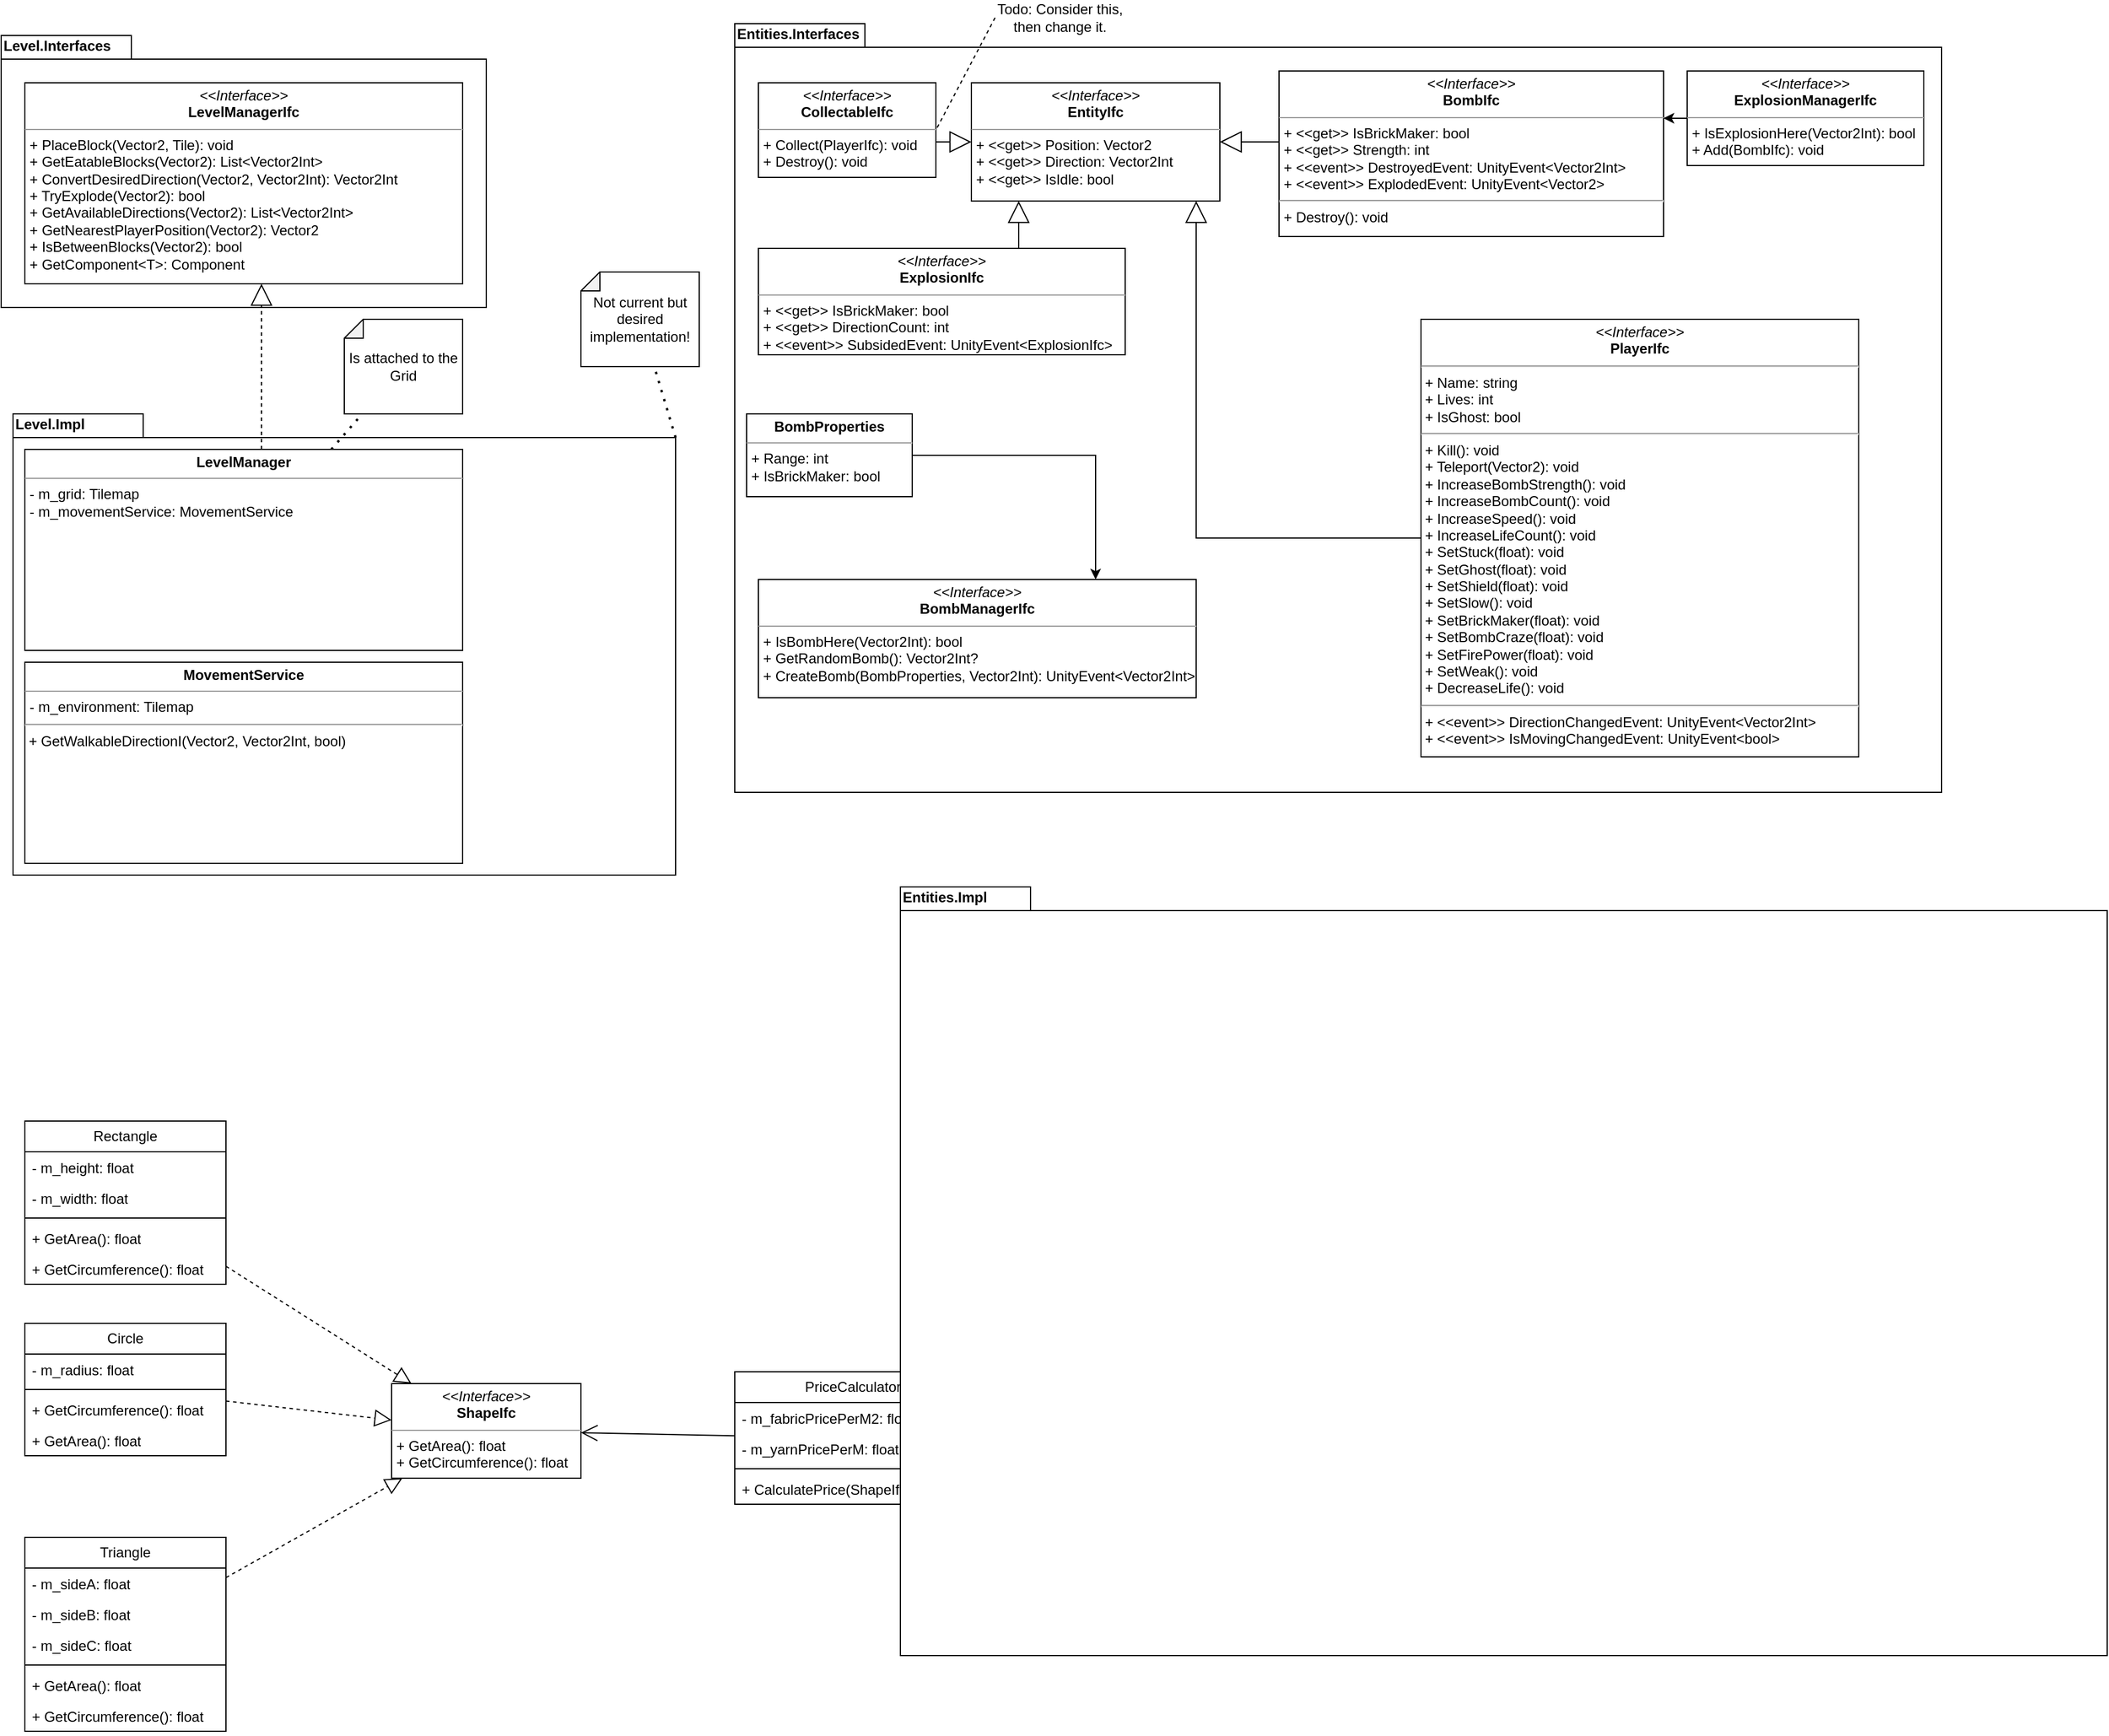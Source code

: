 <mxfile version="21.1.2" type="device">
  <diagram id="C5RBs43oDa-KdzZeNtuy" name="Page-1">
    <mxGraphModel dx="1975" dy="1147" grid="1" gridSize="10" guides="1" tooltips="1" connect="1" arrows="1" fold="1" page="1" pageScale="1" pageWidth="827" pageHeight="1169" math="0" shadow="0">
      <root>
        <mxCell id="WIyWlLk6GJQsqaUBKTNV-0" />
        <mxCell id="WIyWlLk6GJQsqaUBKTNV-1" parent="WIyWlLk6GJQsqaUBKTNV-0" />
        <mxCell id="cA1Y9BzxEVQarNtxdHow-2" value="Level.Interfaces" style="shape=folder;fontStyle=1;spacingTop=-5;tabWidth=110;tabHeight=20;tabPosition=left;html=1;whiteSpace=wrap;verticalAlign=top;align=left;" parent="WIyWlLk6GJQsqaUBKTNV-1" vertex="1">
          <mxGeometry x="40" y="80" width="410" height="230" as="geometry" />
        </mxCell>
        <mxCell id="cA1Y9BzxEVQarNtxdHow-0" value="&lt;p style=&quot;margin:0px;margin-top:4px;text-align:center;&quot;&gt;&lt;i&gt;&amp;lt;&amp;lt;Interface&amp;gt;&amp;gt;&lt;/i&gt;&lt;br&gt;&lt;b&gt;LevelManagerIfc&lt;/b&gt;&lt;/p&gt;&lt;hr size=&quot;1&quot;&gt;&lt;p style=&quot;margin:0px;margin-left:4px;&quot;&gt;+ PlaceBlock(Vector2, Tile): void&lt;br&gt;+ GetEatableBlocks(Vector2): List&amp;lt;Vector2Int&amp;gt;&lt;/p&gt;&lt;p style=&quot;margin:0px;margin-left:4px;&quot;&gt;+ ConvertDesiredDirection(Vector2, Vector2Int): Vector2Int&lt;/p&gt;&lt;p style=&quot;margin:0px;margin-left:4px;&quot;&gt;+ TryExplode(Vector2): bool&lt;/p&gt;&lt;p style=&quot;margin:0px;margin-left:4px;&quot;&gt;+ GetAvailableDirections(Vector2): List&amp;lt;Vector2Int&amp;gt;&lt;/p&gt;&lt;p style=&quot;margin:0px;margin-left:4px;&quot;&gt;+&amp;nbsp;GetNearestPlayerPosition(Vector2): Vector2&lt;/p&gt;&lt;p style=&quot;margin:0px;margin-left:4px;&quot;&gt;+ IsBetweenBlocks(Vector2): bool&lt;/p&gt;&lt;p style=&quot;margin:0px;margin-left:4px;&quot;&gt;+ GetComponent&amp;lt;T&amp;gt;: Component&lt;/p&gt;" style="verticalAlign=top;align=left;overflow=fill;fontSize=12;fontFamily=Helvetica;html=1;whiteSpace=wrap;" parent="WIyWlLk6GJQsqaUBKTNV-1" vertex="1">
          <mxGeometry x="60" y="120" width="370" height="170" as="geometry" />
        </mxCell>
        <mxCell id="5lSnVlZQh-glfZSMvHcx-0" value="Entities.Interfaces" style="shape=folder;fontStyle=1;spacingTop=-5;tabWidth=110;tabHeight=20;tabPosition=left;html=1;whiteSpace=wrap;verticalAlign=top;align=left;" vertex="1" parent="WIyWlLk6GJQsqaUBKTNV-1">
          <mxGeometry x="660" y="70" width="1020" height="650" as="geometry" />
        </mxCell>
        <mxCell id="5lSnVlZQh-glfZSMvHcx-1" value="&lt;p style=&quot;margin:0px;margin-top:4px;text-align:center;&quot;&gt;&lt;i&gt;&amp;lt;&amp;lt;Interface&amp;gt;&amp;gt;&lt;/i&gt;&lt;br&gt;&lt;b&gt;EntityIfc&lt;/b&gt;&lt;/p&gt;&lt;hr size=&quot;1&quot;&gt;&lt;p style=&quot;margin:0px;margin-left:4px;&quot;&gt;+ &amp;lt;&amp;lt;get&amp;gt;&amp;gt; Position: Vector2&lt;/p&gt;&lt;p style=&quot;margin:0px;margin-left:4px;&quot;&gt;+ &amp;lt;&amp;lt;get&amp;gt;&amp;gt; Direction: Vector2Int&lt;/p&gt;&lt;p style=&quot;margin:0px;margin-left:4px;&quot;&gt;+ &amp;lt;&amp;lt;get&amp;gt;&amp;gt; IsIdle: bool&lt;/p&gt;" style="verticalAlign=top;align=left;overflow=fill;fontSize=12;fontFamily=Helvetica;html=1;whiteSpace=wrap;" vertex="1" parent="WIyWlLk6GJQsqaUBKTNV-1">
          <mxGeometry x="860" y="120" width="210" height="100" as="geometry" />
        </mxCell>
        <mxCell id="5lSnVlZQh-glfZSMvHcx-14" style="edgeStyle=orthogonalEdgeStyle;rounded=0;orthogonalLoop=1;jettySize=auto;html=1;endArrow=block;endFill=0;endSize=16;" edge="1" parent="WIyWlLk6GJQsqaUBKTNV-1" source="5lSnVlZQh-glfZSMvHcx-2" target="5lSnVlZQh-glfZSMvHcx-1">
          <mxGeometry relative="1" as="geometry">
            <Array as="points">
              <mxPoint x="1090" y="170" />
              <mxPoint x="1090" y="170" />
            </Array>
          </mxGeometry>
        </mxCell>
        <mxCell id="5lSnVlZQh-glfZSMvHcx-2" value="&lt;p style=&quot;margin:0px;margin-top:4px;text-align:center;&quot;&gt;&lt;i&gt;&amp;lt;&amp;lt;Interface&amp;gt;&amp;gt;&lt;/i&gt;&lt;br&gt;&lt;b&gt;BombIfc&lt;/b&gt;&lt;/p&gt;&lt;hr size=&quot;1&quot;&gt;&lt;p style=&quot;margin:0px;margin-left:4px;&quot;&gt;+ &amp;lt;&amp;lt;get&amp;gt;&amp;gt; IsBrickMaker: bool&lt;/p&gt;&lt;p style=&quot;margin:0px;margin-left:4px;&quot;&gt;+ &amp;lt;&amp;lt;get&amp;gt;&amp;gt; Strength: int&lt;/p&gt;&lt;p style=&quot;margin:0px;margin-left:4px;&quot;&gt;+ &amp;lt;&amp;lt;event&amp;gt;&amp;gt; DestroyedEvent: UnityEvent&amp;lt;Vector2Int&amp;gt;&lt;/p&gt;&lt;p style=&quot;margin:0px;margin-left:4px;&quot;&gt;+ &amp;lt;&amp;lt;event&amp;gt;&amp;gt; ExplodedEvent: UnityEvent&amp;lt;Vector2&amp;gt;&lt;/p&gt;&lt;hr&gt;&lt;p style=&quot;margin:0px;margin-left:4px;&quot;&gt;+ Destroy(): void&lt;/p&gt;" style="verticalAlign=top;align=left;overflow=fill;fontSize=12;fontFamily=Helvetica;html=1;whiteSpace=wrap;" vertex="1" parent="WIyWlLk6GJQsqaUBKTNV-1">
          <mxGeometry x="1120" y="110" width="325" height="140" as="geometry" />
        </mxCell>
        <mxCell id="5lSnVlZQh-glfZSMvHcx-5" value="&lt;p style=&quot;margin:0px;margin-top:4px;text-align:center;&quot;&gt;&lt;i&gt;&amp;lt;&amp;lt;Interface&amp;gt;&amp;gt;&lt;/i&gt;&lt;br&gt;&lt;b&gt;BombManagerIfc&lt;/b&gt;&lt;/p&gt;&lt;hr size=&quot;1&quot;&gt;&lt;p style=&quot;margin:0px;margin-left:4px;&quot;&gt;+ IsBombHere(Vector2Int): bool&lt;br&gt;&lt;/p&gt;&lt;p style=&quot;margin:0px;margin-left:4px;&quot;&gt;+ GetRandomBomb(): Vector2Int?&lt;/p&gt;&lt;p style=&quot;margin:0px;margin-left:4px;&quot;&gt;+ CreateBomb(BombProperties, Vector2Int): UnityEvent&amp;lt;Vector2Int&amp;gt;&lt;/p&gt;" style="verticalAlign=top;align=left;overflow=fill;fontSize=12;fontFamily=Helvetica;html=1;whiteSpace=wrap;" vertex="1" parent="WIyWlLk6GJQsqaUBKTNV-1">
          <mxGeometry x="680" y="540" width="370" height="100" as="geometry" />
        </mxCell>
        <mxCell id="5lSnVlZQh-glfZSMvHcx-7" style="edgeStyle=orthogonalEdgeStyle;rounded=0;orthogonalLoop=1;jettySize=auto;html=1;" edge="1" parent="WIyWlLk6GJQsqaUBKTNV-1" source="5lSnVlZQh-glfZSMvHcx-6" target="5lSnVlZQh-glfZSMvHcx-5">
          <mxGeometry relative="1" as="geometry">
            <Array as="points">
              <mxPoint x="965" y="490" />
              <mxPoint x="965" y="490" />
            </Array>
          </mxGeometry>
        </mxCell>
        <mxCell id="5lSnVlZQh-glfZSMvHcx-6" value="&lt;p style=&quot;margin:0px;margin-top:4px;text-align:center;&quot;&gt;&lt;b&gt;BombProperties&lt;/b&gt;&lt;/p&gt;&lt;hr size=&quot;1&quot;&gt;&lt;p style=&quot;margin:0px;margin-left:4px;&quot;&gt;+ Range: int&lt;br&gt;&lt;/p&gt;&lt;p style=&quot;margin:0px;margin-left:4px;&quot;&gt;+ IsBrickMaker: bool&lt;/p&gt;" style="verticalAlign=top;align=left;overflow=fill;fontSize=12;fontFamily=Helvetica;html=1;whiteSpace=wrap;" vertex="1" parent="WIyWlLk6GJQsqaUBKTNV-1">
          <mxGeometry x="670" y="400" width="140" height="70" as="geometry" />
        </mxCell>
        <mxCell id="5lSnVlZQh-glfZSMvHcx-9" style="edgeStyle=orthogonalEdgeStyle;rounded=0;orthogonalLoop=1;jettySize=auto;html=1;endArrow=block;endFill=0;endSize=16;" edge="1" parent="WIyWlLk6GJQsqaUBKTNV-1" source="5lSnVlZQh-glfZSMvHcx-8" target="5lSnVlZQh-glfZSMvHcx-1">
          <mxGeometry relative="1" as="geometry">
            <Array as="points">
              <mxPoint x="840" y="170" />
              <mxPoint x="840" y="170" />
            </Array>
          </mxGeometry>
        </mxCell>
        <mxCell id="5lSnVlZQh-glfZSMvHcx-8" value="&lt;p style=&quot;margin:0px;margin-top:4px;text-align:center;&quot;&gt;&lt;i&gt;&amp;lt;&amp;lt;Interface&amp;gt;&amp;gt;&lt;/i&gt;&lt;br&gt;&lt;b&gt;CollectableIfc&lt;/b&gt;&lt;/p&gt;&lt;hr size=&quot;1&quot;&gt;&lt;p style=&quot;margin:0px;margin-left:4px;&quot;&gt;+ Collect(PlayerIfc): void&lt;/p&gt;&lt;p style=&quot;margin:0px;margin-left:4px;&quot;&gt;&lt;span style=&quot;background-color: initial;&quot;&gt;+ Destroy(): void&lt;/span&gt;&lt;/p&gt;" style="verticalAlign=top;align=left;overflow=fill;fontSize=12;fontFamily=Helvetica;html=1;whiteSpace=wrap;" vertex="1" parent="WIyWlLk6GJQsqaUBKTNV-1">
          <mxGeometry x="680" y="120" width="150" height="80" as="geometry" />
        </mxCell>
        <mxCell id="5lSnVlZQh-glfZSMvHcx-11" style="rounded=0;orthogonalLoop=1;jettySize=auto;html=1;exitX=0;exitY=0.5;exitDx=0;exitDy=0;dashed=1;endArrow=none;endFill=0;entryX=1;entryY=0.5;entryDx=0;entryDy=0;" edge="1" parent="WIyWlLk6GJQsqaUBKTNV-1" source="5lSnVlZQh-glfZSMvHcx-10" target="5lSnVlZQh-glfZSMvHcx-8">
          <mxGeometry relative="1" as="geometry">
            <mxPoint x="920" y="255" as="targetPoint" />
          </mxGeometry>
        </mxCell>
        <mxCell id="5lSnVlZQh-glfZSMvHcx-10" value="Todo: Consider this, then change it." style="text;html=1;strokeColor=none;fillColor=none;align=center;verticalAlign=middle;whiteSpace=wrap;rounded=0;" vertex="1" parent="WIyWlLk6GJQsqaUBKTNV-1">
          <mxGeometry x="880" y="50" width="110" height="30" as="geometry" />
        </mxCell>
        <mxCell id="5lSnVlZQh-glfZSMvHcx-13" style="edgeStyle=orthogonalEdgeStyle;rounded=0;orthogonalLoop=1;jettySize=auto;html=1;endArrow=block;endFill=0;jumpSize=16;endSize=16;" edge="1" parent="WIyWlLk6GJQsqaUBKTNV-1" source="5lSnVlZQh-glfZSMvHcx-12" target="5lSnVlZQh-glfZSMvHcx-1">
          <mxGeometry relative="1" as="geometry">
            <Array as="points">
              <mxPoint x="900" y="240" />
              <mxPoint x="900" y="240" />
            </Array>
          </mxGeometry>
        </mxCell>
        <mxCell id="5lSnVlZQh-glfZSMvHcx-12" value="&lt;p style=&quot;margin:0px;margin-top:4px;text-align:center;&quot;&gt;&lt;i&gt;&amp;lt;&amp;lt;Interface&amp;gt;&amp;gt;&lt;/i&gt;&lt;br&gt;&lt;b&gt;ExplosionIfc&lt;/b&gt;&lt;/p&gt;&lt;hr size=&quot;1&quot;&gt;&lt;p style=&quot;margin:0px;margin-left:4px;&quot;&gt;+ &amp;lt;&amp;lt;get&amp;gt;&amp;gt; IsBrickMaker: bool&lt;/p&gt;&lt;p style=&quot;margin:0px;margin-left:4px;&quot;&gt;&lt;span style=&quot;background-color: initial;&quot;&gt;+ &amp;lt;&amp;lt;get&amp;gt;&amp;gt; DirectionCount: int&lt;/span&gt;&lt;/p&gt;&lt;p style=&quot;margin:0px;margin-left:4px;&quot;&gt;&lt;span style=&quot;background-color: initial;&quot;&gt;+ &amp;lt;&amp;lt;event&amp;gt;&amp;gt; SubsidedEvent: UnityEvent&amp;lt;ExplosionIfc&amp;gt;&lt;/span&gt;&lt;/p&gt;" style="verticalAlign=top;align=left;overflow=fill;fontSize=12;fontFamily=Helvetica;html=1;whiteSpace=wrap;" vertex="1" parent="WIyWlLk6GJQsqaUBKTNV-1">
          <mxGeometry x="680" y="260" width="310" height="90" as="geometry" />
        </mxCell>
        <mxCell id="5lSnVlZQh-glfZSMvHcx-16" style="edgeStyle=orthogonalEdgeStyle;rounded=0;orthogonalLoop=1;jettySize=auto;html=1;" edge="1" parent="WIyWlLk6GJQsqaUBKTNV-1" source="5lSnVlZQh-glfZSMvHcx-15" target="5lSnVlZQh-glfZSMvHcx-2">
          <mxGeometry relative="1" as="geometry">
            <Array as="points">
              <mxPoint x="1430" y="150" />
              <mxPoint x="1430" y="150" />
            </Array>
          </mxGeometry>
        </mxCell>
        <mxCell id="5lSnVlZQh-glfZSMvHcx-15" value="&lt;p style=&quot;margin:0px;margin-top:4px;text-align:center;&quot;&gt;&lt;i&gt;&amp;lt;&amp;lt;Interface&amp;gt;&amp;gt;&lt;/i&gt;&lt;br&gt;&lt;b&gt;ExplosionManagerIfc&lt;/b&gt;&lt;/p&gt;&lt;hr size=&quot;1&quot;&gt;&lt;p style=&quot;margin:0px;margin-left:4px;&quot;&gt;+ IsExplosionHere(Vector2Int): bool&lt;br&gt;&lt;/p&gt;&lt;p style=&quot;margin:0px;margin-left:4px;&quot;&gt;+ Add(BombIfc): void&lt;/p&gt;" style="verticalAlign=top;align=left;overflow=fill;fontSize=12;fontFamily=Helvetica;html=1;whiteSpace=wrap;" vertex="1" parent="WIyWlLk6GJQsqaUBKTNV-1">
          <mxGeometry x="1465" y="110" width="200" height="80" as="geometry" />
        </mxCell>
        <mxCell id="5lSnVlZQh-glfZSMvHcx-21" style="edgeStyle=orthogonalEdgeStyle;rounded=0;orthogonalLoop=1;jettySize=auto;html=1;endArrow=block;endFill=0;endSize=16;" edge="1" parent="WIyWlLk6GJQsqaUBKTNV-1" source="5lSnVlZQh-glfZSMvHcx-17" target="5lSnVlZQh-glfZSMvHcx-1">
          <mxGeometry relative="1" as="geometry">
            <Array as="points">
              <mxPoint x="1050" y="505" />
            </Array>
          </mxGeometry>
        </mxCell>
        <mxCell id="5lSnVlZQh-glfZSMvHcx-17" value="&lt;p style=&quot;margin:0px;margin-top:4px;text-align:center;&quot;&gt;&lt;i&gt;&amp;lt;&amp;lt;Interface&amp;gt;&amp;gt;&lt;/i&gt;&lt;br&gt;&lt;b&gt;PlayerIfc&lt;/b&gt;&lt;/p&gt;&lt;hr&gt;&amp;nbsp;+ Name: string&lt;br&gt;&amp;nbsp;+ Lives: int&lt;br&gt;&amp;nbsp;+ IsGhost: bool&lt;br&gt;&lt;hr&gt;&amp;nbsp;+ Kill(): void&lt;br&gt;&amp;nbsp;+ Teleport(Vector2): void&lt;br&gt;&amp;nbsp;+ IncreaseBombStrength(): void&lt;br&gt;&amp;nbsp;+ IncreaseBombCount(): void&lt;br&gt;&amp;nbsp;+ IncreaseSpeed(): void&lt;br&gt;&amp;nbsp;+ IncreaseLifeCount(): void&lt;br&gt;&amp;nbsp;+ SetStuck(float): void&lt;br&gt;&amp;nbsp;+ SetGhost(float): void&lt;br&gt;&amp;nbsp;+ SetShield(float): void&lt;br&gt;&amp;nbsp;+ SetSlow(): void&lt;br&gt;&amp;nbsp;+ SetBrickMaker(float): void&lt;br&gt;&amp;nbsp;+ SetBombCraze(float): void&lt;br&gt;&amp;nbsp;+ SetFirePower(float): void&lt;br&gt;&amp;nbsp;+ SetWeak(): void&lt;br&gt;&amp;nbsp;+ DecreaseLife(): void&lt;br&gt;&lt;hr&gt;&amp;nbsp;+ &amp;lt;&amp;lt;event&amp;gt;&amp;gt; DirectionChangedEvent: UnityEvent&amp;lt;Vector2Int&amp;gt;&lt;br&gt;&amp;nbsp;+ &amp;lt;&amp;lt;event&amp;gt;&amp;gt; IsMovingChangedEvent: UnityEvent&amp;lt;bool&amp;gt;" style="verticalAlign=top;align=left;overflow=fill;fontSize=12;fontFamily=Helvetica;html=1;whiteSpace=wrap;" vertex="1" parent="WIyWlLk6GJQsqaUBKTNV-1">
          <mxGeometry x="1240" y="320" width="370" height="370" as="geometry" />
        </mxCell>
        <mxCell id="5lSnVlZQh-glfZSMvHcx-22" value="Level.Impl" style="shape=folder;fontStyle=1;spacingTop=-5;tabWidth=110;tabHeight=20;tabPosition=left;html=1;whiteSpace=wrap;verticalAlign=top;align=left;" vertex="1" parent="WIyWlLk6GJQsqaUBKTNV-1">
          <mxGeometry x="50" y="400" width="560" height="390" as="geometry" />
        </mxCell>
        <mxCell id="5lSnVlZQh-glfZSMvHcx-23" value="&lt;p style=&quot;margin:0px;margin-top:4px;text-align:center;&quot;&gt;&lt;b&gt;LevelManager&lt;/b&gt;&lt;/p&gt;&lt;hr size=&quot;1&quot;&gt;&lt;p style=&quot;margin:0px;margin-left:4px;&quot;&gt;- m_grid: Tilemap&lt;/p&gt;&lt;p style=&quot;margin:0px;margin-left:4px;&quot;&gt;- m_movementService: MovementService&lt;/p&gt;" style="verticalAlign=top;align=left;overflow=fill;fontSize=12;fontFamily=Helvetica;html=1;whiteSpace=wrap;" vertex="1" parent="WIyWlLk6GJQsqaUBKTNV-1">
          <mxGeometry x="60" y="430" width="370" height="170" as="geometry" />
        </mxCell>
        <mxCell id="5lSnVlZQh-glfZSMvHcx-25" value="Not current but desired implementation!" style="shape=note;whiteSpace=wrap;html=1;backgroundOutline=1;darkOpacity=0.05;size=16;direction=north;" vertex="1" parent="WIyWlLk6GJQsqaUBKTNV-1">
          <mxGeometry x="530" y="280" width="100" height="80" as="geometry" />
        </mxCell>
        <mxCell id="5lSnVlZQh-glfZSMvHcx-26" value="Is attached to the Grid" style="shape=note;whiteSpace=wrap;html=1;backgroundOutline=1;darkOpacity=0.05;size=16;direction=north;" vertex="1" parent="WIyWlLk6GJQsqaUBKTNV-1">
          <mxGeometry x="330" y="320" width="100" height="80" as="geometry" />
        </mxCell>
        <mxCell id="5lSnVlZQh-glfZSMvHcx-27" value="" style="endArrow=none;dashed=1;html=1;dashPattern=1 3;strokeWidth=2;rounded=0;" edge="1" parent="WIyWlLk6GJQsqaUBKTNV-1" source="5lSnVlZQh-glfZSMvHcx-23" target="5lSnVlZQh-glfZSMvHcx-26">
          <mxGeometry width="50" height="50" relative="1" as="geometry">
            <mxPoint x="200" y="400" as="sourcePoint" />
            <mxPoint x="250" y="350" as="targetPoint" />
          </mxGeometry>
        </mxCell>
        <mxCell id="5lSnVlZQh-glfZSMvHcx-28" value="" style="endArrow=none;dashed=1;html=1;dashPattern=1 3;strokeWidth=2;rounded=0;exitX=0;exitY=0;exitDx=560;exitDy=20;exitPerimeter=0;" edge="1" parent="WIyWlLk6GJQsqaUBKTNV-1" source="5lSnVlZQh-glfZSMvHcx-22" target="5lSnVlZQh-glfZSMvHcx-25">
          <mxGeometry width="50" height="50" relative="1" as="geometry">
            <mxPoint x="240" y="420" as="sourcePoint" />
            <mxPoint x="290" y="370" as="targetPoint" />
          </mxGeometry>
        </mxCell>
        <mxCell id="5lSnVlZQh-glfZSMvHcx-29" value="&lt;p style=&quot;margin:0px;margin-top:4px;text-align:center;&quot;&gt;&lt;b&gt;MovementService&lt;/b&gt;&lt;/p&gt;&lt;hr size=&quot;1&quot;&gt;&lt;p style=&quot;margin:0px;margin-left:4px;&quot;&gt;- m_environment: Tilemap&lt;/p&gt;&lt;hr&gt;&amp;nbsp;+ GetWalkableDirectionI(Vector2, Vector2Int, bool)" style="verticalAlign=top;align=left;overflow=fill;fontSize=12;fontFamily=Helvetica;html=1;whiteSpace=wrap;" vertex="1" parent="WIyWlLk6GJQsqaUBKTNV-1">
          <mxGeometry x="60" y="610" width="370" height="170" as="geometry" />
        </mxCell>
        <mxCell id="5lSnVlZQh-glfZSMvHcx-30" style="edgeStyle=orthogonalEdgeStyle;rounded=0;orthogonalLoop=1;jettySize=auto;html=1;endArrow=block;endFill=0;jumpSize=16;endSize=16;dashed=1;" edge="1" parent="WIyWlLk6GJQsqaUBKTNV-1" source="5lSnVlZQh-glfZSMvHcx-23" target="cA1Y9BzxEVQarNtxdHow-0">
          <mxGeometry relative="1" as="geometry">
            <mxPoint x="910" y="270" as="sourcePoint" />
            <mxPoint x="910" y="230" as="targetPoint" />
            <Array as="points">
              <mxPoint x="260" y="370" />
              <mxPoint x="260" y="370" />
            </Array>
          </mxGeometry>
        </mxCell>
        <mxCell id="5lSnVlZQh-glfZSMvHcx-32" value="Rectangle" style="swimlane;fontStyle=0;childLayout=stackLayout;horizontal=1;startSize=26;fillColor=none;horizontalStack=0;resizeParent=1;resizeParentMax=0;resizeLast=0;collapsible=1;marginBottom=0;whiteSpace=wrap;html=1;" vertex="1" parent="WIyWlLk6GJQsqaUBKTNV-1">
          <mxGeometry x="60" y="998" width="170" height="138" as="geometry" />
        </mxCell>
        <mxCell id="5lSnVlZQh-glfZSMvHcx-33" value="- m_height: float" style="text;strokeColor=none;fillColor=none;align=left;verticalAlign=top;spacingLeft=4;spacingRight=4;overflow=hidden;rotatable=0;points=[[0,0.5],[1,0.5]];portConstraint=eastwest;whiteSpace=wrap;html=1;" vertex="1" parent="5lSnVlZQh-glfZSMvHcx-32">
          <mxGeometry y="26" width="170" height="26" as="geometry" />
        </mxCell>
        <mxCell id="5lSnVlZQh-glfZSMvHcx-34" value="- m_width: float" style="text;strokeColor=none;fillColor=none;align=left;verticalAlign=top;spacingLeft=4;spacingRight=4;overflow=hidden;rotatable=0;points=[[0,0.5],[1,0.5]];portConstraint=eastwest;whiteSpace=wrap;html=1;" vertex="1" parent="5lSnVlZQh-glfZSMvHcx-32">
          <mxGeometry y="52" width="170" height="26" as="geometry" />
        </mxCell>
        <mxCell id="5lSnVlZQh-glfZSMvHcx-54" value="" style="line;strokeWidth=1;fillColor=none;align=left;verticalAlign=middle;spacingTop=-1;spacingLeft=3;spacingRight=3;rotatable=0;labelPosition=right;points=[];portConstraint=eastwest;strokeColor=inherit;" vertex="1" parent="5lSnVlZQh-glfZSMvHcx-32">
          <mxGeometry y="78" width="170" height="8" as="geometry" />
        </mxCell>
        <mxCell id="5lSnVlZQh-glfZSMvHcx-35" value="+ GetArea(): float" style="text;strokeColor=none;fillColor=none;align=left;verticalAlign=top;spacingLeft=4;spacingRight=4;overflow=hidden;rotatable=0;points=[[0,0.5],[1,0.5]];portConstraint=eastwest;whiteSpace=wrap;html=1;" vertex="1" parent="5lSnVlZQh-glfZSMvHcx-32">
          <mxGeometry y="86" width="170" height="26" as="geometry" />
        </mxCell>
        <mxCell id="5lSnVlZQh-glfZSMvHcx-55" value="+ GetCircumference(): float" style="text;strokeColor=none;fillColor=none;align=left;verticalAlign=top;spacingLeft=4;spacingRight=4;overflow=hidden;rotatable=0;points=[[0,0.5],[1,0.5]];portConstraint=eastwest;whiteSpace=wrap;html=1;" vertex="1" parent="5lSnVlZQh-glfZSMvHcx-32">
          <mxGeometry y="112" width="170" height="26" as="geometry" />
        </mxCell>
        <mxCell id="5lSnVlZQh-glfZSMvHcx-36" value="Triangle" style="swimlane;fontStyle=0;childLayout=stackLayout;horizontal=1;startSize=26;fillColor=none;horizontalStack=0;resizeParent=1;resizeParentMax=0;resizeLast=0;collapsible=1;marginBottom=0;whiteSpace=wrap;html=1;" vertex="1" parent="WIyWlLk6GJQsqaUBKTNV-1">
          <mxGeometry x="60" y="1350" width="170" height="164" as="geometry" />
        </mxCell>
        <mxCell id="5lSnVlZQh-glfZSMvHcx-37" value="- m_sideA: float" style="text;strokeColor=none;fillColor=none;align=left;verticalAlign=top;spacingLeft=4;spacingRight=4;overflow=hidden;rotatable=0;points=[[0,0.5],[1,0.5]];portConstraint=eastwest;whiteSpace=wrap;html=1;" vertex="1" parent="5lSnVlZQh-glfZSMvHcx-36">
          <mxGeometry y="26" width="170" height="26" as="geometry" />
        </mxCell>
        <mxCell id="5lSnVlZQh-glfZSMvHcx-62" value="- m_sideB: float" style="text;strokeColor=none;fillColor=none;align=left;verticalAlign=top;spacingLeft=4;spacingRight=4;overflow=hidden;rotatable=0;points=[[0,0.5],[1,0.5]];portConstraint=eastwest;whiteSpace=wrap;html=1;" vertex="1" parent="5lSnVlZQh-glfZSMvHcx-36">
          <mxGeometry y="52" width="170" height="26" as="geometry" />
        </mxCell>
        <mxCell id="5lSnVlZQh-glfZSMvHcx-63" value="- m_sideC: float" style="text;strokeColor=none;fillColor=none;align=left;verticalAlign=top;spacingLeft=4;spacingRight=4;overflow=hidden;rotatable=0;points=[[0,0.5],[1,0.5]];portConstraint=eastwest;whiteSpace=wrap;html=1;" vertex="1" parent="5lSnVlZQh-glfZSMvHcx-36">
          <mxGeometry y="78" width="170" height="26" as="geometry" />
        </mxCell>
        <mxCell id="5lSnVlZQh-glfZSMvHcx-59" value="" style="line;strokeWidth=1;fillColor=none;align=left;verticalAlign=middle;spacingTop=-1;spacingLeft=3;spacingRight=3;rotatable=0;labelPosition=right;points=[];portConstraint=eastwest;strokeColor=inherit;" vertex="1" parent="5lSnVlZQh-glfZSMvHcx-36">
          <mxGeometry y="104" width="170" height="8" as="geometry" />
        </mxCell>
        <mxCell id="5lSnVlZQh-glfZSMvHcx-61" value="+ GetArea(): float" style="text;strokeColor=none;fillColor=none;align=left;verticalAlign=top;spacingLeft=4;spacingRight=4;overflow=hidden;rotatable=0;points=[[0,0.5],[1,0.5]];portConstraint=eastwest;whiteSpace=wrap;html=1;" vertex="1" parent="5lSnVlZQh-glfZSMvHcx-36">
          <mxGeometry y="112" width="170" height="26" as="geometry" />
        </mxCell>
        <mxCell id="5lSnVlZQh-glfZSMvHcx-60" value="+ GetCircumference(): float" style="text;strokeColor=none;fillColor=none;align=left;verticalAlign=top;spacingLeft=4;spacingRight=4;overflow=hidden;rotatable=0;points=[[0,0.5],[1,0.5]];portConstraint=eastwest;whiteSpace=wrap;html=1;" vertex="1" parent="5lSnVlZQh-glfZSMvHcx-36">
          <mxGeometry y="138" width="170" height="26" as="geometry" />
        </mxCell>
        <mxCell id="5lSnVlZQh-glfZSMvHcx-40" value="Circle" style="swimlane;fontStyle=0;childLayout=stackLayout;horizontal=1;startSize=26;fillColor=none;horizontalStack=0;resizeParent=1;resizeParentMax=0;resizeLast=0;collapsible=1;marginBottom=0;whiteSpace=wrap;html=1;" vertex="1" parent="WIyWlLk6GJQsqaUBKTNV-1">
          <mxGeometry x="60" y="1169" width="170" height="112" as="geometry" />
        </mxCell>
        <mxCell id="5lSnVlZQh-glfZSMvHcx-41" value="- m_radius: float" style="text;strokeColor=none;fillColor=none;align=left;verticalAlign=top;spacingLeft=4;spacingRight=4;overflow=hidden;rotatable=0;points=[[0,0.5],[1,0.5]];portConstraint=eastwest;whiteSpace=wrap;html=1;" vertex="1" parent="5lSnVlZQh-glfZSMvHcx-40">
          <mxGeometry y="26" width="170" height="26" as="geometry" />
        </mxCell>
        <mxCell id="5lSnVlZQh-glfZSMvHcx-58" value="" style="line;strokeWidth=1;fillColor=none;align=left;verticalAlign=middle;spacingTop=-1;spacingLeft=3;spacingRight=3;rotatable=0;labelPosition=right;points=[];portConstraint=eastwest;strokeColor=inherit;" vertex="1" parent="5lSnVlZQh-glfZSMvHcx-40">
          <mxGeometry y="52" width="170" height="8" as="geometry" />
        </mxCell>
        <mxCell id="5lSnVlZQh-glfZSMvHcx-57" value="+ GetCircumference(): float" style="text;strokeColor=none;fillColor=none;align=left;verticalAlign=top;spacingLeft=4;spacingRight=4;overflow=hidden;rotatable=0;points=[[0,0.5],[1,0.5]];portConstraint=eastwest;whiteSpace=wrap;html=1;" vertex="1" parent="5lSnVlZQh-glfZSMvHcx-40">
          <mxGeometry y="60" width="170" height="26" as="geometry" />
        </mxCell>
        <mxCell id="5lSnVlZQh-glfZSMvHcx-56" value="+ GetArea(): float" style="text;strokeColor=none;fillColor=none;align=left;verticalAlign=top;spacingLeft=4;spacingRight=4;overflow=hidden;rotatable=0;points=[[0,0.5],[1,0.5]];portConstraint=eastwest;whiteSpace=wrap;html=1;" vertex="1" parent="5lSnVlZQh-glfZSMvHcx-40">
          <mxGeometry y="86" width="170" height="26" as="geometry" />
        </mxCell>
        <mxCell id="5lSnVlZQh-glfZSMvHcx-44" value="PriceCalculator" style="swimlane;fontStyle=0;childLayout=stackLayout;horizontal=1;startSize=26;fillColor=none;horizontalStack=0;resizeParent=1;resizeParentMax=0;resizeLast=0;collapsible=1;marginBottom=0;whiteSpace=wrap;html=1;" vertex="1" parent="WIyWlLk6GJQsqaUBKTNV-1">
          <mxGeometry x="660" y="1210" width="200" height="112" as="geometry" />
        </mxCell>
        <mxCell id="5lSnVlZQh-glfZSMvHcx-45" value="- m_fabricPricePerM2: float" style="text;strokeColor=none;fillColor=none;align=left;verticalAlign=top;spacingLeft=4;spacingRight=4;overflow=hidden;rotatable=0;points=[[0,0.5],[1,0.5]];portConstraint=eastwest;whiteSpace=wrap;html=1;" vertex="1" parent="5lSnVlZQh-glfZSMvHcx-44">
          <mxGeometry y="26" width="200" height="26" as="geometry" />
        </mxCell>
        <mxCell id="5lSnVlZQh-glfZSMvHcx-46" value="- m_yarnPricePerM: float" style="text;strokeColor=none;fillColor=none;align=left;verticalAlign=top;spacingLeft=4;spacingRight=4;overflow=hidden;rotatable=0;points=[[0,0.5],[1,0.5]];portConstraint=eastwest;whiteSpace=wrap;html=1;" vertex="1" parent="5lSnVlZQh-glfZSMvHcx-44">
          <mxGeometry y="52" width="200" height="26" as="geometry" />
        </mxCell>
        <mxCell id="5lSnVlZQh-glfZSMvHcx-53" value="" style="line;strokeWidth=1;fillColor=none;align=left;verticalAlign=middle;spacingTop=-1;spacingLeft=3;spacingRight=3;rotatable=0;labelPosition=right;points=[];portConstraint=eastwest;strokeColor=inherit;" vertex="1" parent="5lSnVlZQh-glfZSMvHcx-44">
          <mxGeometry y="78" width="200" height="8" as="geometry" />
        </mxCell>
        <mxCell id="5lSnVlZQh-glfZSMvHcx-47" value="+ CalculatePrice(ShapeIfc): float" style="text;strokeColor=none;fillColor=none;align=left;verticalAlign=top;spacingLeft=4;spacingRight=4;overflow=hidden;rotatable=0;points=[[0,0.5],[1,0.5]];portConstraint=eastwest;whiteSpace=wrap;html=1;" vertex="1" parent="5lSnVlZQh-glfZSMvHcx-44">
          <mxGeometry y="86" width="200" height="26" as="geometry" />
        </mxCell>
        <mxCell id="5lSnVlZQh-glfZSMvHcx-48" value="&lt;p style=&quot;margin:0px;margin-top:4px;text-align:center;&quot;&gt;&lt;i&gt;&amp;lt;&amp;lt;Interface&amp;gt;&amp;gt;&lt;/i&gt;&lt;br&gt;&lt;b&gt;ShapeIfc&lt;/b&gt;&lt;/p&gt;&lt;hr size=&quot;1&quot;&gt;&lt;p style=&quot;margin:0px;margin-left:4px;&quot;&gt;+ GetArea(): float&lt;/p&gt;&lt;p style=&quot;margin:0px;margin-left:4px;&quot;&gt;+ GetCircumference(): float&lt;/p&gt;" style="verticalAlign=top;align=left;overflow=fill;fontSize=12;fontFamily=Helvetica;html=1;whiteSpace=wrap;" vertex="1" parent="WIyWlLk6GJQsqaUBKTNV-1">
          <mxGeometry x="370" y="1220" width="160" height="80" as="geometry" />
        </mxCell>
        <mxCell id="5lSnVlZQh-glfZSMvHcx-66" value="" style="endArrow=block;dashed=1;endFill=0;endSize=12;html=1;rounded=0;" edge="1" parent="WIyWlLk6GJQsqaUBKTNV-1" source="5lSnVlZQh-glfZSMvHcx-32" target="5lSnVlZQh-glfZSMvHcx-48">
          <mxGeometry width="160" relative="1" as="geometry">
            <mxPoint x="290" y="1090" as="sourcePoint" />
            <mxPoint x="450" y="1090" as="targetPoint" />
          </mxGeometry>
        </mxCell>
        <mxCell id="5lSnVlZQh-glfZSMvHcx-67" value="" style="endArrow=block;dashed=1;endFill=0;endSize=12;html=1;rounded=0;" edge="1" parent="WIyWlLk6GJQsqaUBKTNV-1" source="5lSnVlZQh-glfZSMvHcx-40" target="5lSnVlZQh-glfZSMvHcx-48">
          <mxGeometry width="160" relative="1" as="geometry">
            <mxPoint x="240" y="1131" as="sourcePoint" />
            <mxPoint x="380" y="1240" as="targetPoint" />
          </mxGeometry>
        </mxCell>
        <mxCell id="5lSnVlZQh-glfZSMvHcx-68" value="" style="endArrow=block;dashed=1;endFill=0;endSize=12;html=1;rounded=0;" edge="1" parent="WIyWlLk6GJQsqaUBKTNV-1" source="5lSnVlZQh-glfZSMvHcx-36" target="5lSnVlZQh-glfZSMvHcx-48">
          <mxGeometry width="160" relative="1" as="geometry">
            <mxPoint x="240" y="1245" as="sourcePoint" />
            <mxPoint x="380" y="1261" as="targetPoint" />
          </mxGeometry>
        </mxCell>
        <mxCell id="5lSnVlZQh-glfZSMvHcx-69" value="" style="endArrow=open;endFill=1;endSize=12;html=1;rounded=0;" edge="1" parent="WIyWlLk6GJQsqaUBKTNV-1" source="5lSnVlZQh-glfZSMvHcx-44" target="5lSnVlZQh-glfZSMvHcx-48">
          <mxGeometry width="160" relative="1" as="geometry">
            <mxPoint x="440" y="1530" as="sourcePoint" />
            <mxPoint x="600" y="1530" as="targetPoint" />
          </mxGeometry>
        </mxCell>
        <mxCell id="5lSnVlZQh-glfZSMvHcx-70" value="Entities.Impl" style="shape=folder;fontStyle=1;spacingTop=-5;tabWidth=110;tabHeight=20;tabPosition=left;html=1;whiteSpace=wrap;verticalAlign=top;align=left;" vertex="1" parent="WIyWlLk6GJQsqaUBKTNV-1">
          <mxGeometry x="800" y="800" width="1020" height="650" as="geometry" />
        </mxCell>
      </root>
    </mxGraphModel>
  </diagram>
</mxfile>
